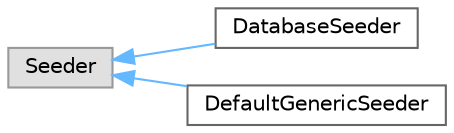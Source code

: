 digraph "Graphical Class Hierarchy"
{
 // LATEX_PDF_SIZE
  bgcolor="transparent";
  edge [fontname=Helvetica,fontsize=10,labelfontname=Helvetica,labelfontsize=10];
  node [fontname=Helvetica,fontsize=10,shape=box,height=0.2,width=0.4];
  rankdir="LR";
  Node0 [id="Node000000",label="Seeder",height=0.2,width=0.4,color="grey60", fillcolor="#E0E0E0", style="filled",tooltip=" "];
  Node0 -> Node1 [id="edge426_Node000000_Node000001",dir="back",color="steelblue1",style="solid",tooltip=" "];
  Node1 [id="Node000001",label="DatabaseSeeder",height=0.2,width=0.4,color="grey40", fillcolor="white", style="filled",URL="$class_database_seeder.html",tooltip=" "];
  Node0 -> Node2 [id="edge427_Node000000_Node000002",dir="back",color="steelblue1",style="solid",tooltip=" "];
  Node2 [id="Node000002",label="DefaultGenericSeeder",height=0.2,width=0.4,color="grey40", fillcolor="white", style="filled",URL="$class_default_generic_seeder.html",tooltip=" "];
}

